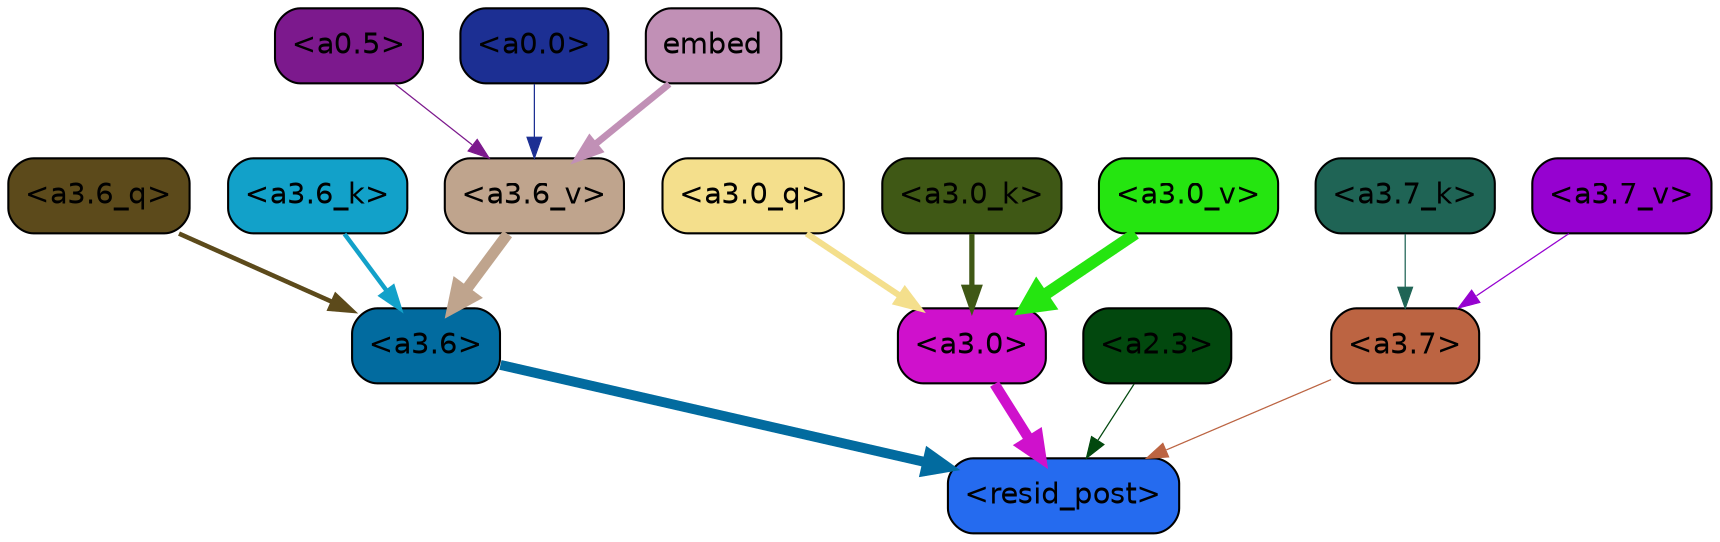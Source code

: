 strict digraph "" {
	graph [bgcolor=transparent,
		layout=dot,
		overlap=false,
		splines=true
	];
	"<a3.7>"	[color=black,
		fillcolor="#bc6442",
		fontname=Helvetica,
		shape=box,
		style="filled, rounded"];
	"<resid_post>"	[color=black,
		fillcolor="#256bef",
		fontname=Helvetica,
		shape=box,
		style="filled, rounded"];
	"<a3.7>" -> "<resid_post>"	[color="#bc6442",
		penwidth=0.6];
	"<a3.6>"	[color=black,
		fillcolor="#026b9f",
		fontname=Helvetica,
		shape=box,
		style="filled, rounded"];
	"<a3.6>" -> "<resid_post>"	[color="#026b9f",
		penwidth=4.749041676521301];
	"<a3.0>"	[color=black,
		fillcolor="#cf11cc",
		fontname=Helvetica,
		shape=box,
		style="filled, rounded"];
	"<a3.0>" -> "<resid_post>"	[color="#cf11cc",
		penwidth=5.004215121269226];
	"<a2.3>"	[color=black,
		fillcolor="#02480e",
		fontname=Helvetica,
		shape=box,
		style="filled, rounded"];
	"<a2.3>" -> "<resid_post>"	[color="#02480e",
		penwidth=0.6];
	"<a3.6_q>"	[color=black,
		fillcolor="#5c4a1b",
		fontname=Helvetica,
		shape=box,
		style="filled, rounded"];
	"<a3.6_q>" -> "<a3.6>"	[color="#5c4a1b",
		penwidth=2.199681341648102];
	"<a3.0_q>"	[color=black,
		fillcolor="#f4df8c",
		fontname=Helvetica,
		shape=box,
		style="filled, rounded"];
	"<a3.0_q>" -> "<a3.0>"	[color="#f4df8c",
		penwidth=2.9459195733070374];
	"<a3.7_k>"	[color=black,
		fillcolor="#1f6455",
		fontname=Helvetica,
		shape=box,
		style="filled, rounded"];
	"<a3.7_k>" -> "<a3.7>"	[color="#1f6455",
		penwidth=0.6];
	"<a3.6_k>"	[color=black,
		fillcolor="#12a1c9",
		fontname=Helvetica,
		shape=box,
		style="filled, rounded"];
	"<a3.6_k>" -> "<a3.6>"	[color="#12a1c9",
		penwidth=2.13908451795578];
	"<a3.0_k>"	[color=black,
		fillcolor="#3f5815",
		fontname=Helvetica,
		shape=box,
		style="filled, rounded"];
	"<a3.0_k>" -> "<a3.0>"	[color="#3f5815",
		penwidth=2.520303964614868];
	"<a3.7_v>"	[color=black,
		fillcolor="#9602d0",
		fontname=Helvetica,
		shape=box,
		style="filled, rounded"];
	"<a3.7_v>" -> "<a3.7>"	[color="#9602d0",
		penwidth=0.6];
	"<a3.6_v>"	[color=black,
		fillcolor="#bfa48d",
		fontname=Helvetica,
		shape=box,
		style="filled, rounded"];
	"<a3.6_v>" -> "<a3.6>"	[color="#bfa48d",
		penwidth=5.297133803367615];
	"<a3.0_v>"	[color=black,
		fillcolor="#25e510",
		fontname=Helvetica,
		shape=box,
		style="filled, rounded"];
	"<a3.0_v>" -> "<a3.0>"	[color="#25e510",
		penwidth=5.680712580680847];
	"<a0.5>"	[color=black,
		fillcolor="#7c198d",
		fontname=Helvetica,
		shape=box,
		style="filled, rounded"];
	"<a0.5>" -> "<a3.6_v>"	[color="#7c198d",
		penwidth=0.6];
	"<a0.0>"	[color=black,
		fillcolor="#1c2f93",
		fontname=Helvetica,
		shape=box,
		style="filled, rounded"];
	"<a0.0>" -> "<a3.6_v>"	[color="#1c2f93",
		penwidth=0.6];
	embed	[color=black,
		fillcolor="#c190b6",
		fontname=Helvetica,
		shape=box,
		style="filled, rounded"];
	embed -> "<a3.6_v>"	[color="#c190b6",
		penwidth=3.2414157912135124];
}
